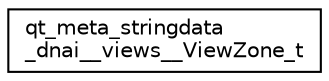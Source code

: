 digraph "Graphical Class Hierarchy"
{
  edge [fontname="Helvetica",fontsize="10",labelfontname="Helvetica",labelfontsize="10"];
  node [fontname="Helvetica",fontsize="10",shape=record];
  rankdir="LR";
  Node1 [label="qt_meta_stringdata\l_dnai__views__ViewZone_t",height=0.2,width=0.4,color="black", fillcolor="white", style="filled",URL="$structqt__meta__stringdata__dnai____views_____view_zone__t.html"];
}
